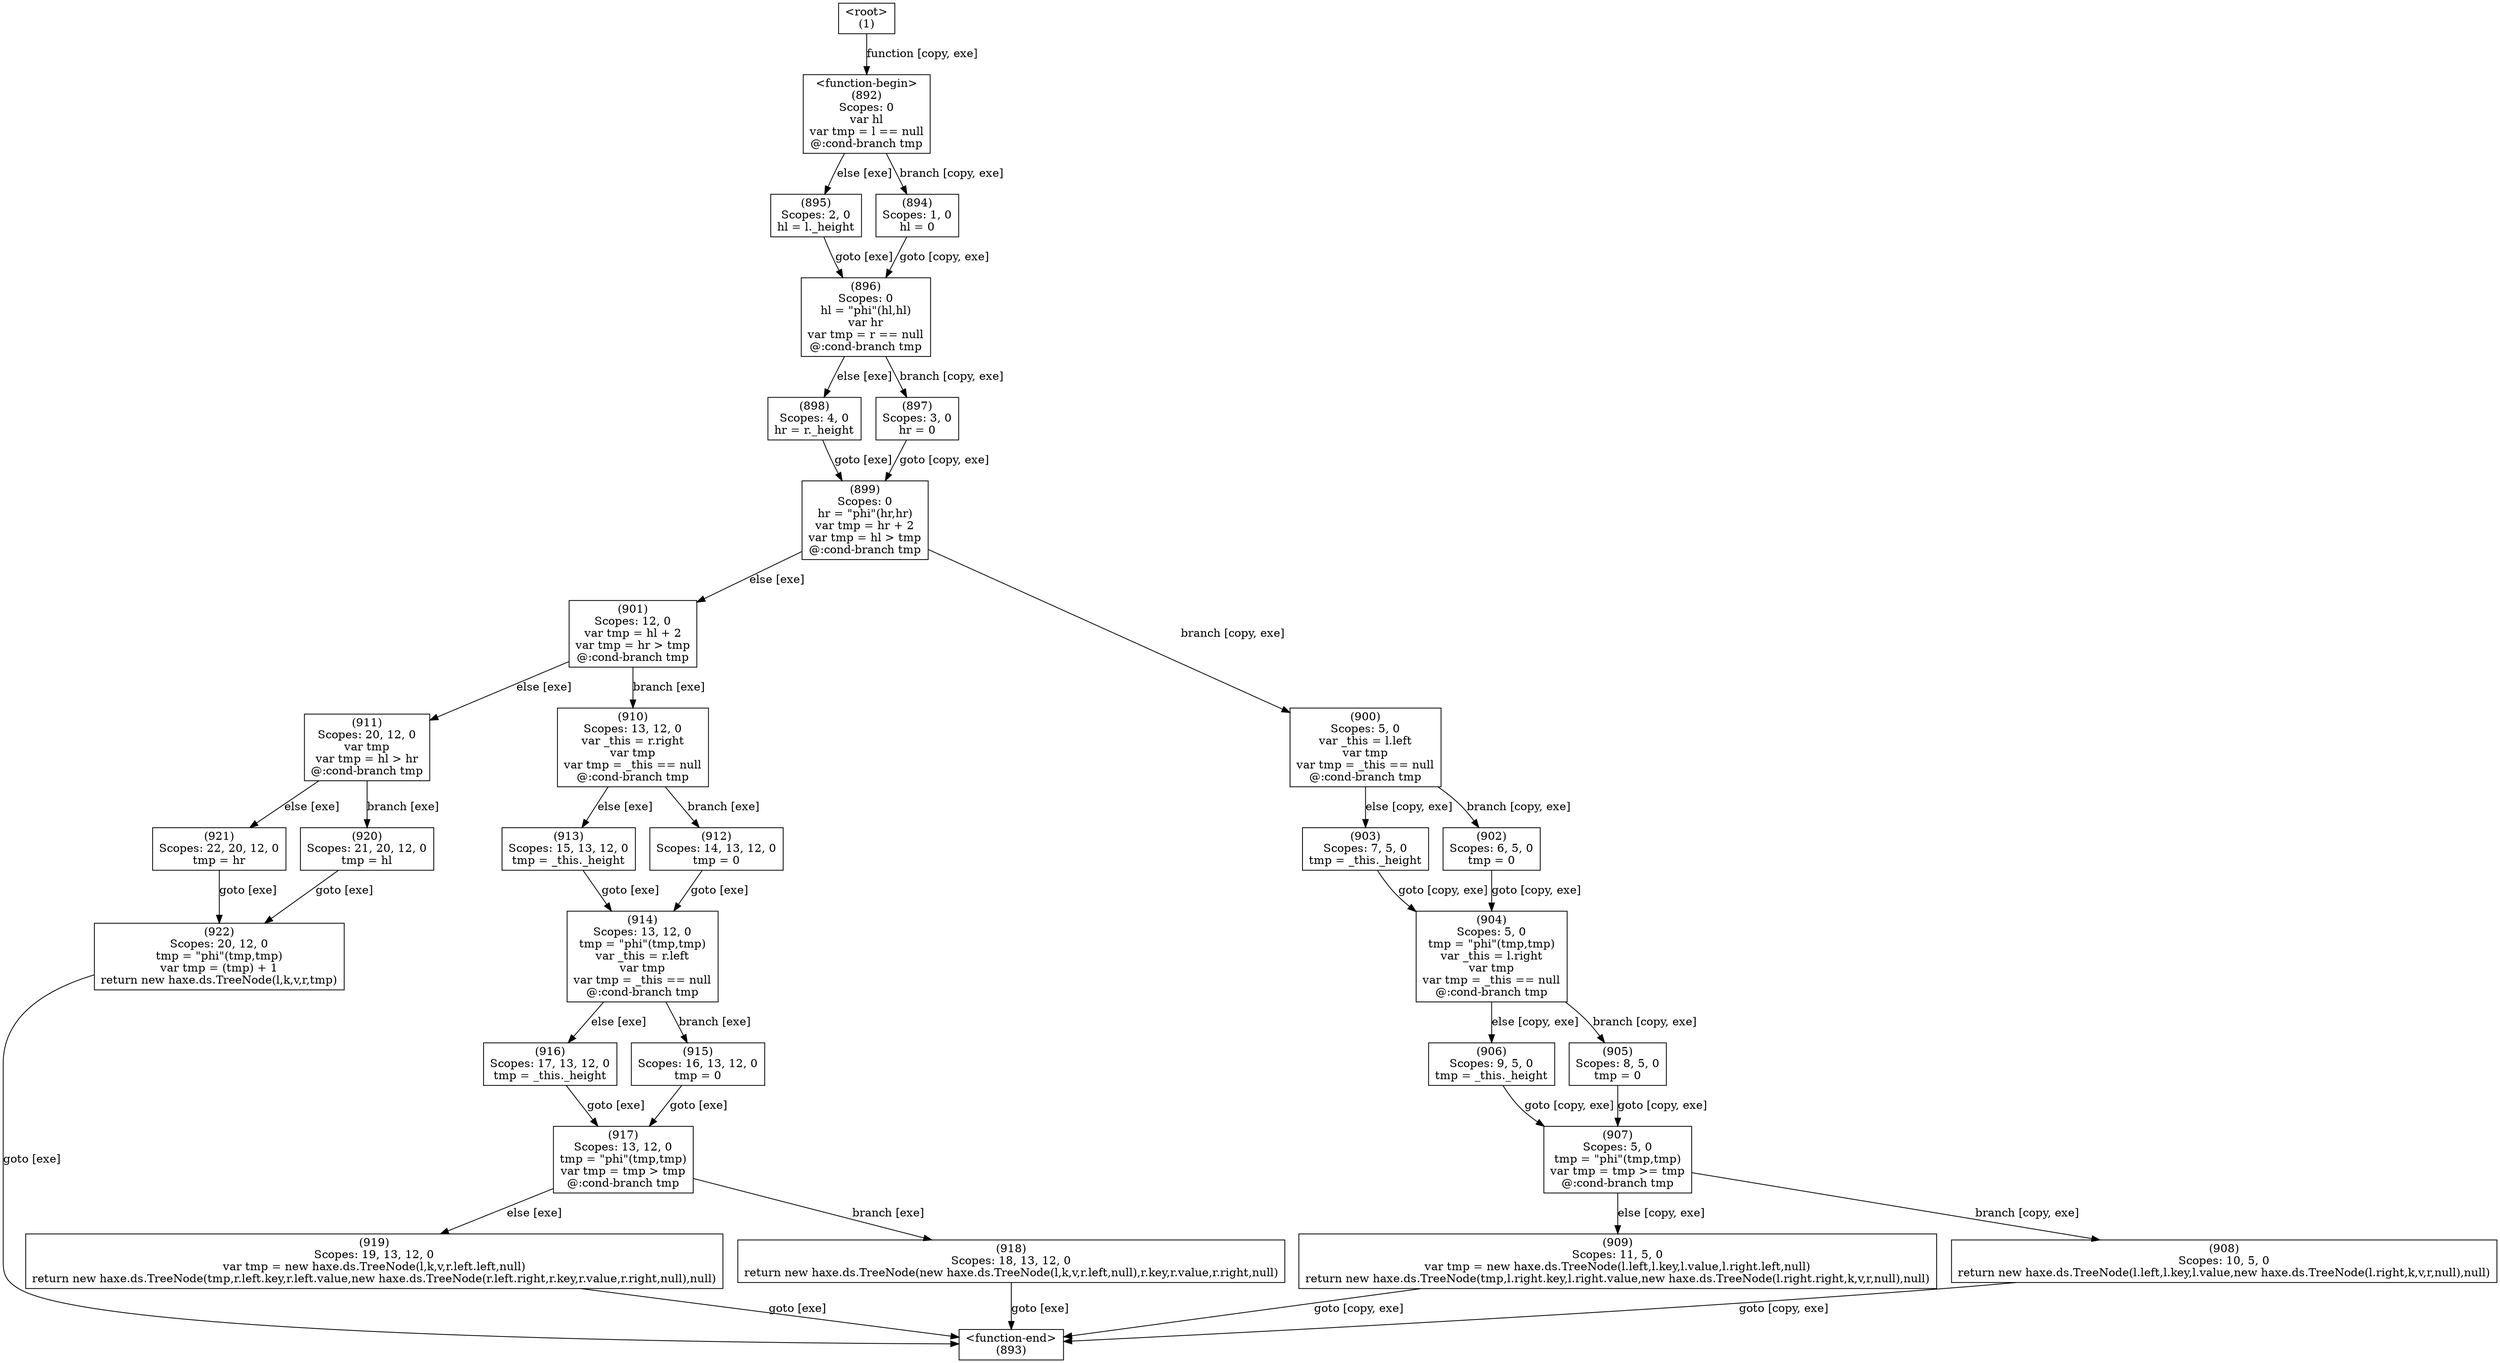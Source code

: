 digraph graphname {
n922 [shape=box,label="(922)\nScopes: 20, 12, 0\ntmp = \"phi\"(tmp,tmp)\nvar tmp = (tmp) + 1\nreturn new haxe.ds.TreeNode(l,k,v,r,tmp)"];
n921 [shape=box,label="(921)\nScopes: 22, 20, 12, 0\ntmp = hr"];
n920 [shape=box,label="(920)\nScopes: 21, 20, 12, 0\ntmp = hl"];
n919 [shape=box,label="(919)\nScopes: 19, 13, 12, 0\nvar tmp = new haxe.ds.TreeNode(l,k,v,r.left.left,null)\nreturn new haxe.ds.TreeNode(tmp,r.left.key,r.left.value,new haxe.ds.TreeNode(r.left.right,r.key,r.value,r.right,null),null)"];
n918 [shape=box,label="(918)\nScopes: 18, 13, 12, 0\nreturn new haxe.ds.TreeNode(new haxe.ds.TreeNode(l,k,v,r.left,null),r.key,r.value,r.right,null)"];
n917 [shape=box,label="(917)\nScopes: 13, 12, 0\ntmp = \"phi\"(tmp,tmp)\nvar tmp = tmp > tmp\n@:cond-branch tmp"];
n916 [shape=box,label="(916)\nScopes: 17, 13, 12, 0\ntmp = _this._height"];
n915 [shape=box,label="(915)\nScopes: 16, 13, 12, 0\ntmp = 0"];
n914 [shape=box,label="(914)\nScopes: 13, 12, 0\ntmp = \"phi\"(tmp,tmp)\nvar _this = r.left\nvar tmp\nvar tmp = _this == null\n@:cond-branch tmp"];
n913 [shape=box,label="(913)\nScopes: 15, 13, 12, 0\ntmp = _this._height"];
n912 [shape=box,label="(912)\nScopes: 14, 13, 12, 0\ntmp = 0"];
n911 [shape=box,label="(911)\nScopes: 20, 12, 0\nvar tmp\nvar tmp = hl > hr\n@:cond-branch tmp"];
n910 [shape=box,label="(910)\nScopes: 13, 12, 0\nvar _this = r.right\nvar tmp\nvar tmp = _this == null\n@:cond-branch tmp"];
n909 [shape=box,label="(909)\nScopes: 11, 5, 0\nvar tmp = new haxe.ds.TreeNode(l.left,l.key,l.value,l.right.left,null)\nreturn new haxe.ds.TreeNode(tmp,l.right.key,l.right.value,new haxe.ds.TreeNode(l.right.right,k,v,r,null),null)"];
n908 [shape=box,label="(908)\nScopes: 10, 5, 0\nreturn new haxe.ds.TreeNode(l.left,l.key,l.value,new haxe.ds.TreeNode(l.right,k,v,r,null),null)"];
n907 [shape=box,label="(907)\nScopes: 5, 0\ntmp = \"phi\"(tmp,tmp)\nvar tmp = tmp >= tmp\n@:cond-branch tmp"];
n906 [shape=box,label="(906)\nScopes: 9, 5, 0\ntmp = _this._height"];
n905 [shape=box,label="(905)\nScopes: 8, 5, 0\ntmp = 0"];
n904 [shape=box,label="(904)\nScopes: 5, 0\ntmp = \"phi\"(tmp,tmp)\nvar _this = l.right\nvar tmp\nvar tmp = _this == null\n@:cond-branch tmp"];
n903 [shape=box,label="(903)\nScopes: 7, 5, 0\ntmp = _this._height"];
n902 [shape=box,label="(902)\nScopes: 6, 5, 0\ntmp = 0"];
n901 [shape=box,label="(901)\nScopes: 12, 0\nvar tmp = hl + 2\nvar tmp = hr > tmp\n@:cond-branch tmp"];
n900 [shape=box,label="(900)\nScopes: 5, 0\nvar _this = l.left\nvar tmp\nvar tmp = _this == null\n@:cond-branch tmp"];
n899 [shape=box,label="(899)\nScopes: 0\nhr = \"phi\"(hr,hr)\nvar tmp = hr + 2\nvar tmp = hl > tmp\n@:cond-branch tmp"];
n898 [shape=box,label="(898)\nScopes: 4, 0\nhr = r._height"];
n897 [shape=box,label="(897)\nScopes: 3, 0\nhr = 0"];
n896 [shape=box,label="(896)\nScopes: 0\nhl = \"phi\"(hl,hl)\nvar hr\nvar tmp = r == null\n@:cond-branch tmp"];
n895 [shape=box,label="(895)\nScopes: 2, 0\nhl = l._height"];
n894 [shape=box,label="(894)\nScopes: 1, 0\nhl = 0"];
n893 [shape=box,label="<function-end>
(893)"];
n892 [shape=box,label="<function-begin>
(892)\nScopes: 0\nvar hl\nvar tmp = l == null\n@:cond-branch tmp"];
n1 [shape=box,label="<root>
(1)"];
n1 -> n892[label="function [copy, exe]"];
n892 -> n895[label="else [exe]"];
n892 -> n894[label="branch [copy, exe]"];
n894 -> n896[label="goto [copy, exe]"];
n896 -> n898[label="else [exe]"];
n896 -> n897[label="branch [copy, exe]"];
n897 -> n899[label="goto [copy, exe]"];
n899 -> n901[label="else [exe]"];
n899 -> n900[label="branch [copy, exe]"];
n900 -> n903[label="else [copy, exe]"];
n900 -> n902[label="branch [copy, exe]"];
n902 -> n904[label="goto [copy, exe]"];
n904 -> n906[label="else [copy, exe]"];
n904 -> n905[label="branch [copy, exe]"];
n905 -> n907[label="goto [copy, exe]"];
n907 -> n909[label="else [copy, exe]"];
n907 -> n908[label="branch [copy, exe]"];
n908 -> n893[label="goto [copy, exe]"];
n909 -> n893[label="goto [copy, exe]"];
n906 -> n907[label="goto [copy, exe]"];
n903 -> n904[label="goto [copy, exe]"];
n901 -> n911[label="else [exe]"];
n901 -> n910[label="branch [exe]"];
n910 -> n913[label="else [exe]"];
n910 -> n912[label="branch [exe]"];
n912 -> n914[label="goto [exe]"];
n914 -> n916[label="else [exe]"];
n914 -> n915[label="branch [exe]"];
n915 -> n917[label="goto [exe]"];
n917 -> n919[label="else [exe]"];
n917 -> n918[label="branch [exe]"];
n918 -> n893[label="goto [exe]"];
n919 -> n893[label="goto [exe]"];
n916 -> n917[label="goto [exe]"];
n913 -> n914[label="goto [exe]"];
n911 -> n921[label="else [exe]"];
n911 -> n920[label="branch [exe]"];
n920 -> n922[label="goto [exe]"];
n922 -> n893[label="goto [exe]"];
n921 -> n922[label="goto [exe]"];
n898 -> n899[label="goto [exe]"];
n895 -> n896[label="goto [exe]"];
}
